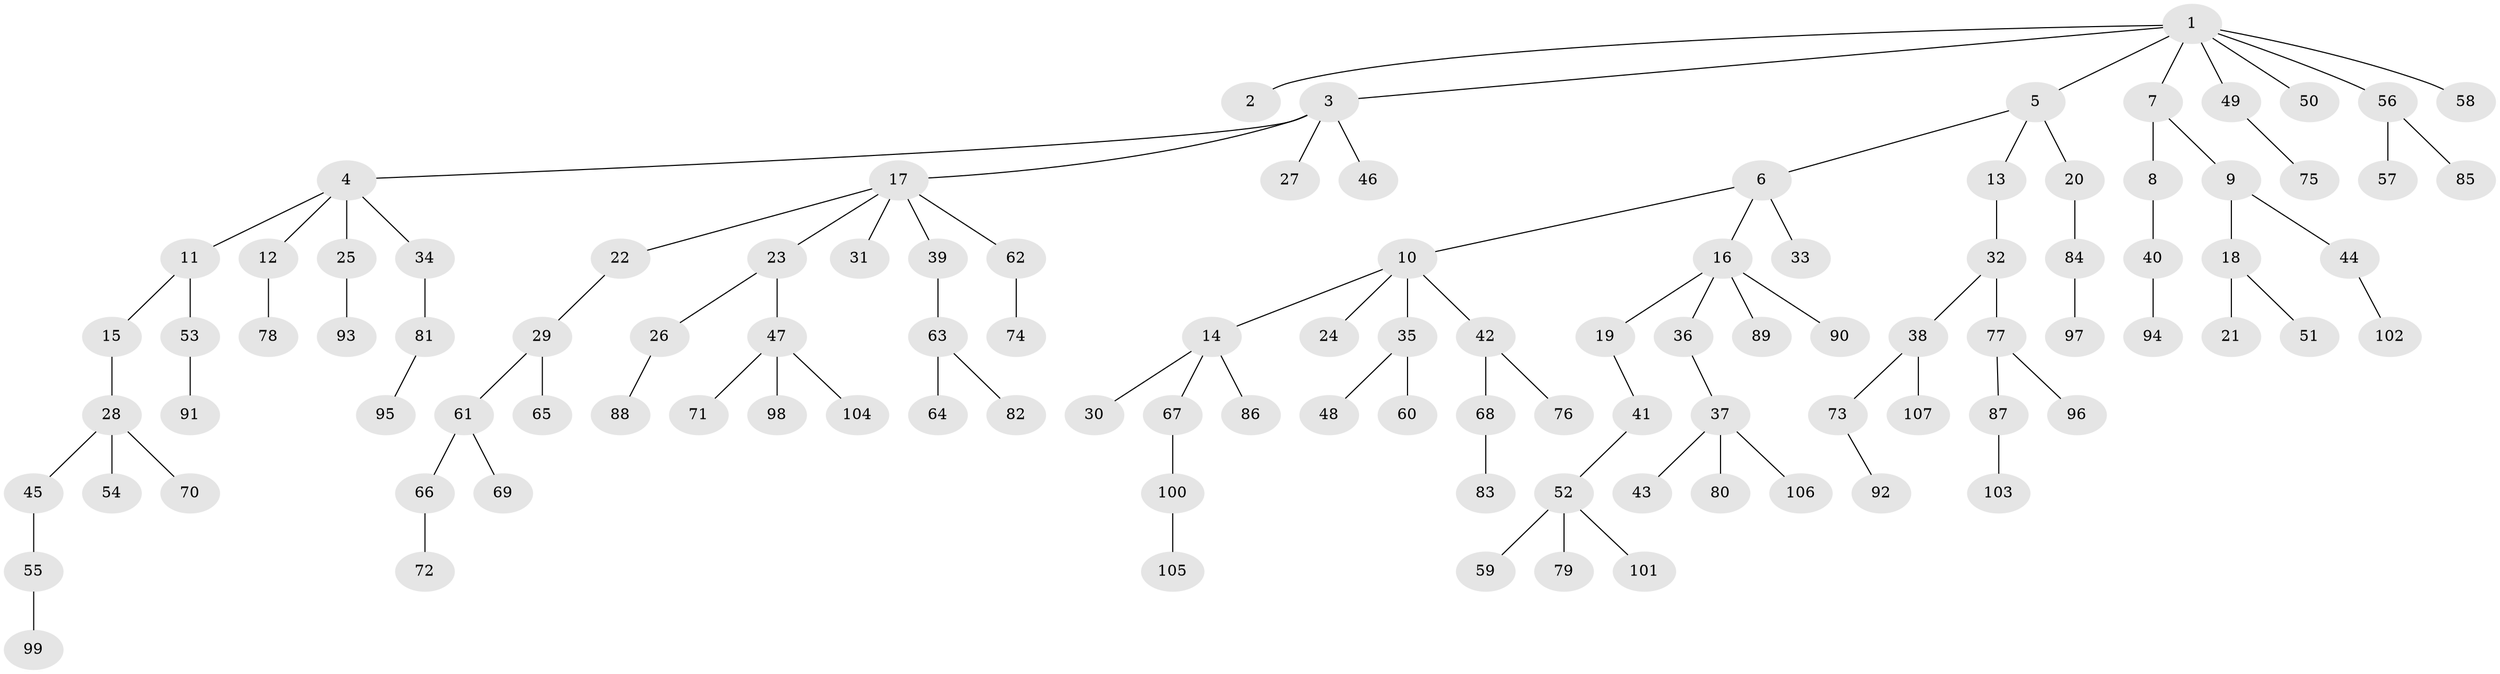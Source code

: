 // Generated by graph-tools (version 1.1) at 2025/36/03/09/25 02:36:34]
// undirected, 107 vertices, 106 edges
graph export_dot {
graph [start="1"]
  node [color=gray90,style=filled];
  1;
  2;
  3;
  4;
  5;
  6;
  7;
  8;
  9;
  10;
  11;
  12;
  13;
  14;
  15;
  16;
  17;
  18;
  19;
  20;
  21;
  22;
  23;
  24;
  25;
  26;
  27;
  28;
  29;
  30;
  31;
  32;
  33;
  34;
  35;
  36;
  37;
  38;
  39;
  40;
  41;
  42;
  43;
  44;
  45;
  46;
  47;
  48;
  49;
  50;
  51;
  52;
  53;
  54;
  55;
  56;
  57;
  58;
  59;
  60;
  61;
  62;
  63;
  64;
  65;
  66;
  67;
  68;
  69;
  70;
  71;
  72;
  73;
  74;
  75;
  76;
  77;
  78;
  79;
  80;
  81;
  82;
  83;
  84;
  85;
  86;
  87;
  88;
  89;
  90;
  91;
  92;
  93;
  94;
  95;
  96;
  97;
  98;
  99;
  100;
  101;
  102;
  103;
  104;
  105;
  106;
  107;
  1 -- 2;
  1 -- 3;
  1 -- 5;
  1 -- 7;
  1 -- 49;
  1 -- 50;
  1 -- 56;
  1 -- 58;
  3 -- 4;
  3 -- 17;
  3 -- 27;
  3 -- 46;
  4 -- 11;
  4 -- 12;
  4 -- 25;
  4 -- 34;
  5 -- 6;
  5 -- 13;
  5 -- 20;
  6 -- 10;
  6 -- 16;
  6 -- 33;
  7 -- 8;
  7 -- 9;
  8 -- 40;
  9 -- 18;
  9 -- 44;
  10 -- 14;
  10 -- 24;
  10 -- 35;
  10 -- 42;
  11 -- 15;
  11 -- 53;
  12 -- 78;
  13 -- 32;
  14 -- 30;
  14 -- 67;
  14 -- 86;
  15 -- 28;
  16 -- 19;
  16 -- 36;
  16 -- 89;
  16 -- 90;
  17 -- 22;
  17 -- 23;
  17 -- 31;
  17 -- 39;
  17 -- 62;
  18 -- 21;
  18 -- 51;
  19 -- 41;
  20 -- 84;
  22 -- 29;
  23 -- 26;
  23 -- 47;
  25 -- 93;
  26 -- 88;
  28 -- 45;
  28 -- 54;
  28 -- 70;
  29 -- 61;
  29 -- 65;
  32 -- 38;
  32 -- 77;
  34 -- 81;
  35 -- 48;
  35 -- 60;
  36 -- 37;
  37 -- 43;
  37 -- 80;
  37 -- 106;
  38 -- 73;
  38 -- 107;
  39 -- 63;
  40 -- 94;
  41 -- 52;
  42 -- 68;
  42 -- 76;
  44 -- 102;
  45 -- 55;
  47 -- 71;
  47 -- 98;
  47 -- 104;
  49 -- 75;
  52 -- 59;
  52 -- 79;
  52 -- 101;
  53 -- 91;
  55 -- 99;
  56 -- 57;
  56 -- 85;
  61 -- 66;
  61 -- 69;
  62 -- 74;
  63 -- 64;
  63 -- 82;
  66 -- 72;
  67 -- 100;
  68 -- 83;
  73 -- 92;
  77 -- 87;
  77 -- 96;
  81 -- 95;
  84 -- 97;
  87 -- 103;
  100 -- 105;
}
